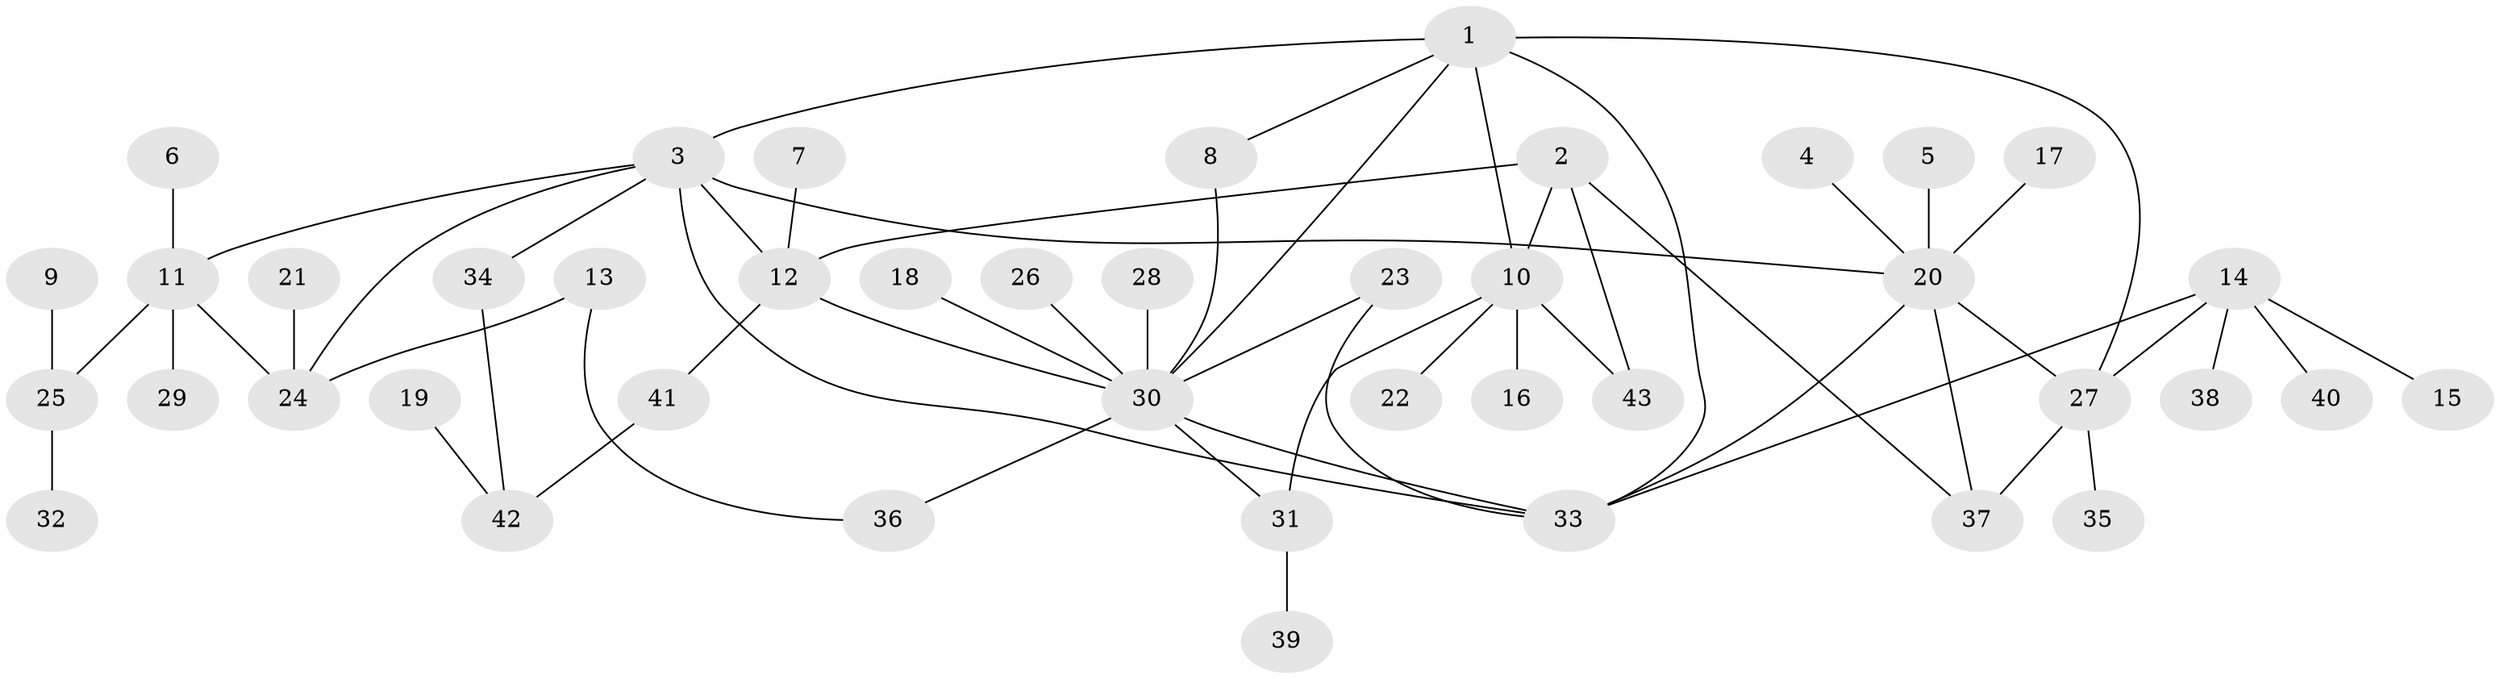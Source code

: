 // original degree distribution, {4: 0.05970149253731343, 8: 0.04477611940298507, 6: 0.07462686567164178, 3: 0.07462686567164178, 10: 0.014925373134328358, 5: 0.014925373134328358, 7: 0.014925373134328358, 1: 0.4925373134328358, 2: 0.208955223880597}
// Generated by graph-tools (version 1.1) at 2025/37/03/04/25 23:37:44]
// undirected, 43 vertices, 58 edges
graph export_dot {
  node [color=gray90,style=filled];
  1;
  2;
  3;
  4;
  5;
  6;
  7;
  8;
  9;
  10;
  11;
  12;
  13;
  14;
  15;
  16;
  17;
  18;
  19;
  20;
  21;
  22;
  23;
  24;
  25;
  26;
  27;
  28;
  29;
  30;
  31;
  32;
  33;
  34;
  35;
  36;
  37;
  38;
  39;
  40;
  41;
  42;
  43;
  1 -- 3 [weight=1.0];
  1 -- 8 [weight=1.0];
  1 -- 10 [weight=2.0];
  1 -- 27 [weight=1.0];
  1 -- 30 [weight=1.0];
  1 -- 33 [weight=1.0];
  2 -- 10 [weight=1.0];
  2 -- 12 [weight=2.0];
  2 -- 37 [weight=1.0];
  2 -- 43 [weight=1.0];
  3 -- 11 [weight=1.0];
  3 -- 12 [weight=1.0];
  3 -- 20 [weight=1.0];
  3 -- 24 [weight=1.0];
  3 -- 33 [weight=1.0];
  3 -- 34 [weight=1.0];
  4 -- 20 [weight=1.0];
  5 -- 20 [weight=1.0];
  6 -- 11 [weight=1.0];
  7 -- 12 [weight=1.0];
  8 -- 30 [weight=1.0];
  9 -- 25 [weight=1.0];
  10 -- 16 [weight=1.0];
  10 -- 22 [weight=1.0];
  10 -- 31 [weight=1.0];
  10 -- 43 [weight=1.0];
  11 -- 24 [weight=1.0];
  11 -- 25 [weight=1.0];
  11 -- 29 [weight=1.0];
  12 -- 30 [weight=1.0];
  12 -- 41 [weight=1.0];
  13 -- 24 [weight=1.0];
  13 -- 36 [weight=1.0];
  14 -- 15 [weight=1.0];
  14 -- 27 [weight=1.0];
  14 -- 33 [weight=1.0];
  14 -- 38 [weight=1.0];
  14 -- 40 [weight=1.0];
  17 -- 20 [weight=1.0];
  18 -- 30 [weight=1.0];
  19 -- 42 [weight=1.0];
  20 -- 27 [weight=1.0];
  20 -- 33 [weight=1.0];
  20 -- 37 [weight=1.0];
  21 -- 24 [weight=1.0];
  23 -- 30 [weight=1.0];
  23 -- 33 [weight=1.0];
  25 -- 32 [weight=1.0];
  26 -- 30 [weight=1.0];
  27 -- 35 [weight=1.0];
  27 -- 37 [weight=1.0];
  28 -- 30 [weight=1.0];
  30 -- 31 [weight=1.0];
  30 -- 33 [weight=1.0];
  30 -- 36 [weight=1.0];
  31 -- 39 [weight=1.0];
  34 -- 42 [weight=1.0];
  41 -- 42 [weight=1.0];
}
